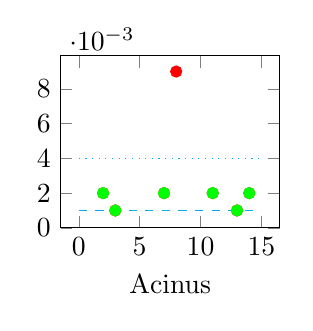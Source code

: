 \begin{tikzpicture}

\begin{axis}[
	width=0.36*\linewidth,
	xlabel={Acinus},
	%ylabel={Volume [\si{\centi\meter\cubed}]},
	ymin=1e-7
	%ymin=0, ymax=0.004,
	%yticklabel=\empty
	]
\addplot [red, only marks]
coordinates {
(0,nan) (1,nan) (2,0.002) (3,0.001) (4,nan) (5,nan) (6,0.0) (7,0.002) (8,0.009) (9,nan) (10,nan) (11,0.002) (12,0.0) (13,0.001) (14,0.002)
};	
\addplot [green, only marks]
coordinates {
(0,nan) (1,nan) (2,0.002) (3,0.001) (4,nan) (5,nan) (6,0.0) (7,0.002) (8,nan) (9,nan) (10,nan) (11,0.002) (12,0.0) (13,0.001) (14,0.002)
};
\addplot [cyan, dashed]
	coordinates {
		(0,0.001) (15,0.001) 
	};
\addplot [cyan, dotted]
	coordinates {
		(0,0.004) (15,0.004) 
	};
\addplot [cyan, dotted]
	coordinates {
		(0,-0.001) (15,-0.001) 
	};

\end{axis}

\end{tikzpicture}